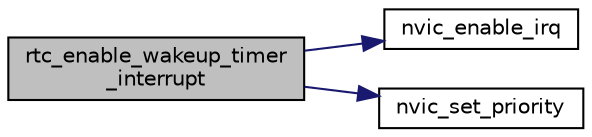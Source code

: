 digraph "rtc_enable_wakeup_timer_interrupt"
{
  edge [fontname="Helvetica",fontsize="10",labelfontname="Helvetica",labelfontsize="10"];
  node [fontname="Helvetica",fontsize="10",shape=record];
  rankdir="LR";
  Node1 [label="rtc_enable_wakeup_timer\l_interrupt",height=0.2,width=0.4,color="black", fillcolor="grey75", style="filled" fontcolor="black"];
  Node1 -> Node2 [color="midnightblue",fontsize="10",style="solid",fontname="Helvetica"];
  Node2 [label="nvic_enable_irq",height=0.2,width=0.4,color="black", fillcolor="white", style="filled",URL="cm3.tag$group__CM3__nvic__defines.html#ga959934e2712ce7672d2a947d9ca42d32"];
  Node1 -> Node3 [color="midnightblue",fontsize="10",style="solid",fontname="Helvetica"];
  Node3 [label="nvic_set_priority",height=0.2,width=0.4,color="black", fillcolor="white", style="filled",URL="cm3.tag$group__CM3__nvic__defines.html#ga8d32953be2608382a7adfa053328b7ba"];
}
